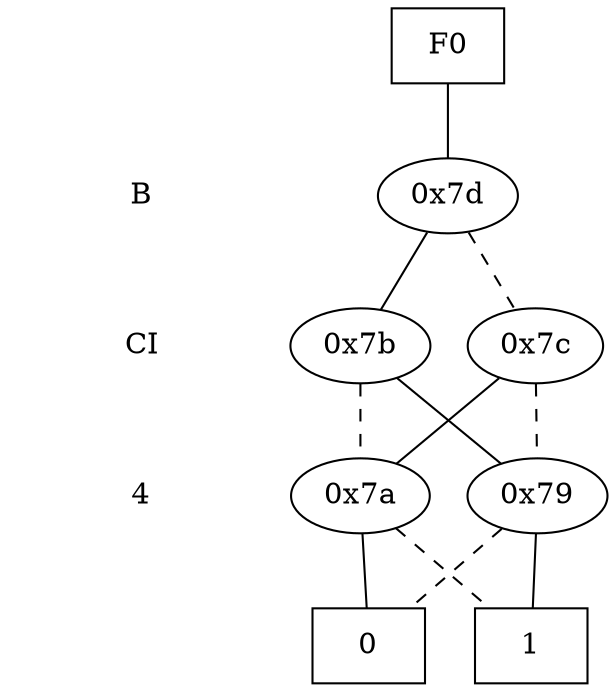 digraph "DD" {
size = "7.5,10"
center = true;
edge [dir = none];
{ node [shape = plaintext];
  edge [style = invis];
  "CONST NODES" [style = invis];
" B " -> " CI " -> " 4 " -> "CONST NODES"; 
}
{ rank = same; node [shape = box]; edge [style = invis];
"F0"; }
{ rank = same; " B ";
"0x7d";
}
{ rank = same; " CI ";
"0x7b";
"0x7c";
}
{ rank = same; " 4 ";
"0x7a";
"0x79";
}
{ rank = same; "CONST NODES";
{ node [shape = box]; "0x6e";
"0x6d";
}
}
"F0" -> "0x7d" [style = solid];
"0x7d" -> "0x7b";
"0x7d" -> "0x7c" [style = dashed];
"0x7b" -> "0x79";
"0x7b" -> "0x7a" [style = dashed];
"0x7c" -> "0x7a";
"0x7c" -> "0x79" [style = dashed];
"0x7a" -> "0x6e";
"0x7a" -> "0x6d" [style = dashed];
"0x79" -> "0x6d";
"0x79" -> "0x6e" [style = dashed];
"0x6e" [label = "0"];
"0x6d" [label = "1"];
}
